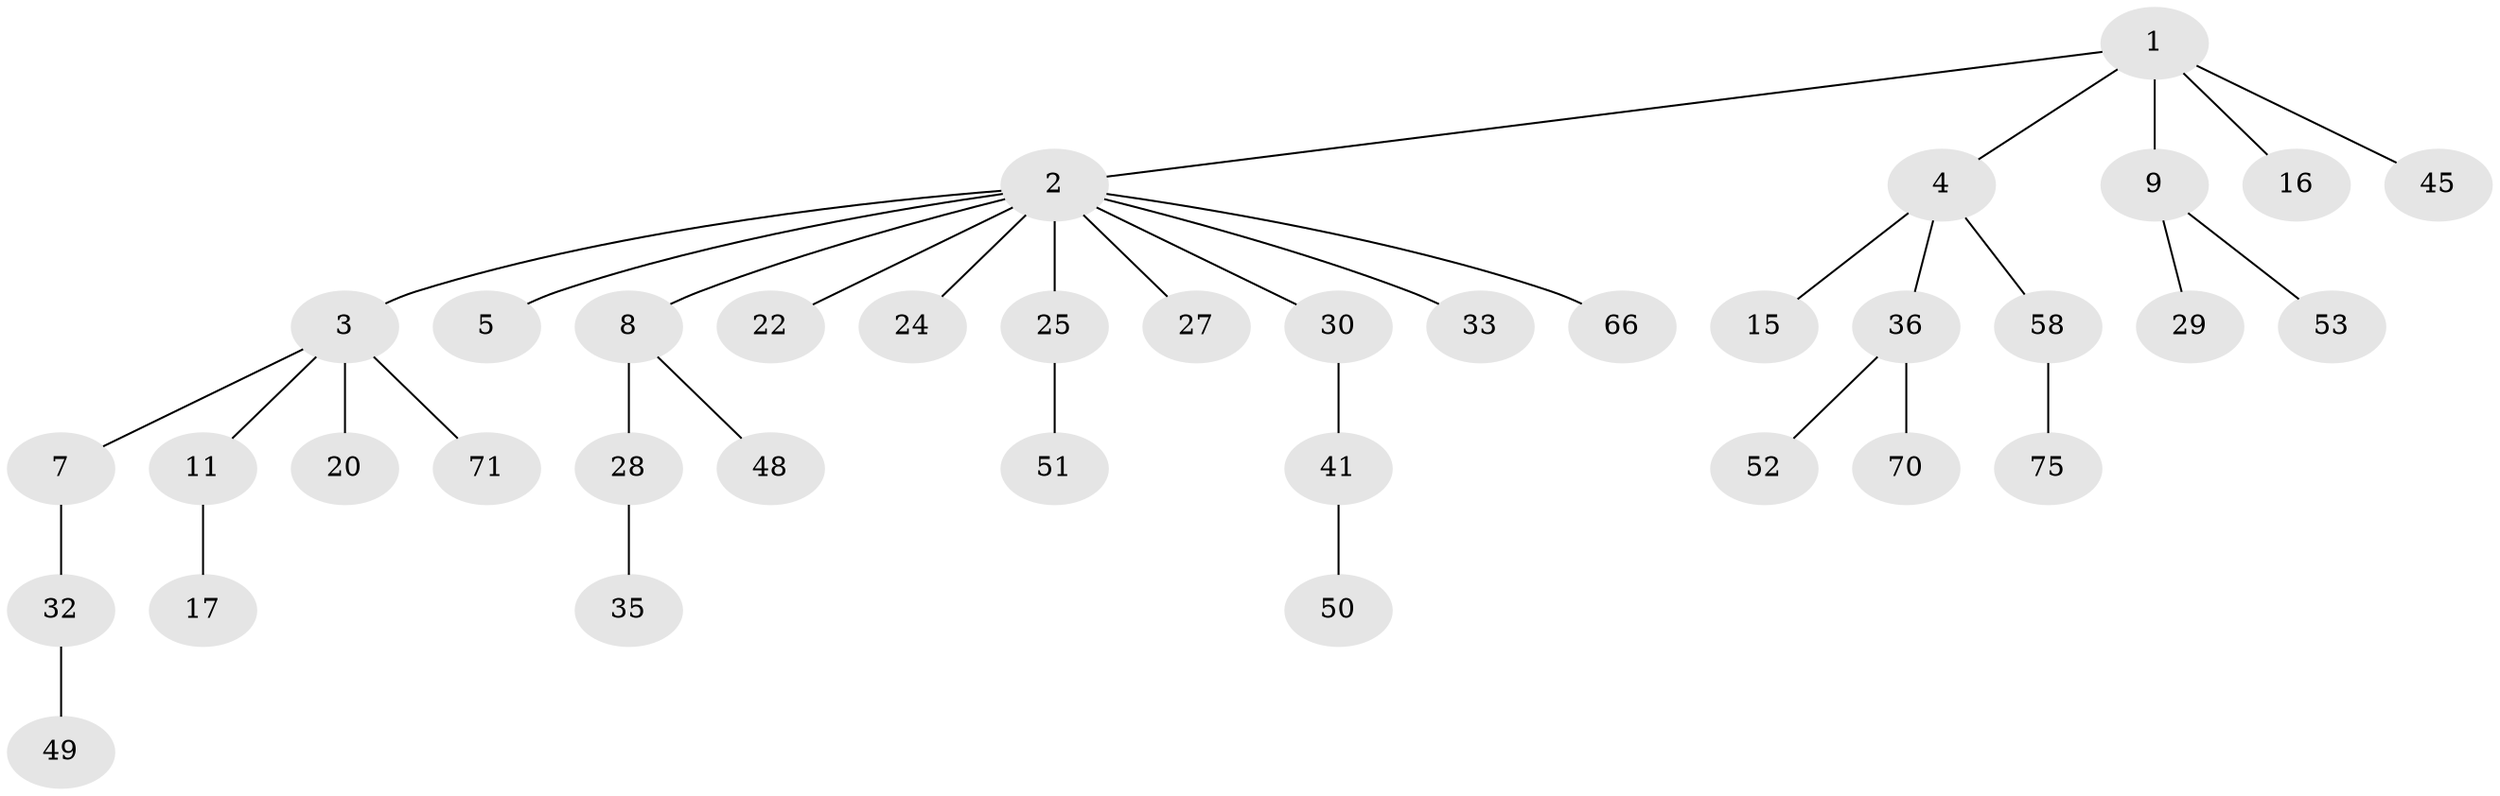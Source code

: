 // original degree distribution, {5: 0.04, 8: 0.013333333333333334, 4: 0.06666666666666667, 1: 0.4666666666666667, 2: 0.30666666666666664, 3: 0.10666666666666667}
// Generated by graph-tools (version 1.1) at 2025/15/03/09/25 04:15:28]
// undirected, 37 vertices, 36 edges
graph export_dot {
graph [start="1"]
  node [color=gray90,style=filled];
  1 [super="+23"];
  2 [super="+6"];
  3;
  4;
  5;
  7 [super="+64+31+40"];
  8 [super="+14+12"];
  9 [super="+21"];
  11;
  15;
  16 [super="+44+18+46"];
  17 [super="+55"];
  20;
  22 [super="+37"];
  24 [super="+38"];
  25;
  27 [super="+65"];
  28 [super="+42"];
  29;
  30;
  32;
  33;
  35 [super="+43"];
  36;
  41;
  45;
  48;
  49;
  50 [super="+56"];
  51;
  52;
  53;
  58 [super="+62"];
  66;
  70;
  71;
  75;
  1 -- 2;
  1 -- 4;
  1 -- 9;
  1 -- 16;
  1 -- 45;
  2 -- 3;
  2 -- 5;
  2 -- 8;
  2 -- 24;
  2 -- 27;
  2 -- 66;
  2 -- 33;
  2 -- 22;
  2 -- 25;
  2 -- 30;
  3 -- 7;
  3 -- 11;
  3 -- 20;
  3 -- 71;
  4 -- 15;
  4 -- 36;
  4 -- 58;
  7 -- 32;
  8 -- 28;
  8 -- 48;
  9 -- 29;
  9 -- 53;
  11 -- 17;
  25 -- 51;
  28 -- 35;
  30 -- 41;
  32 -- 49;
  36 -- 52;
  36 -- 70;
  41 -- 50;
  58 -- 75;
}
